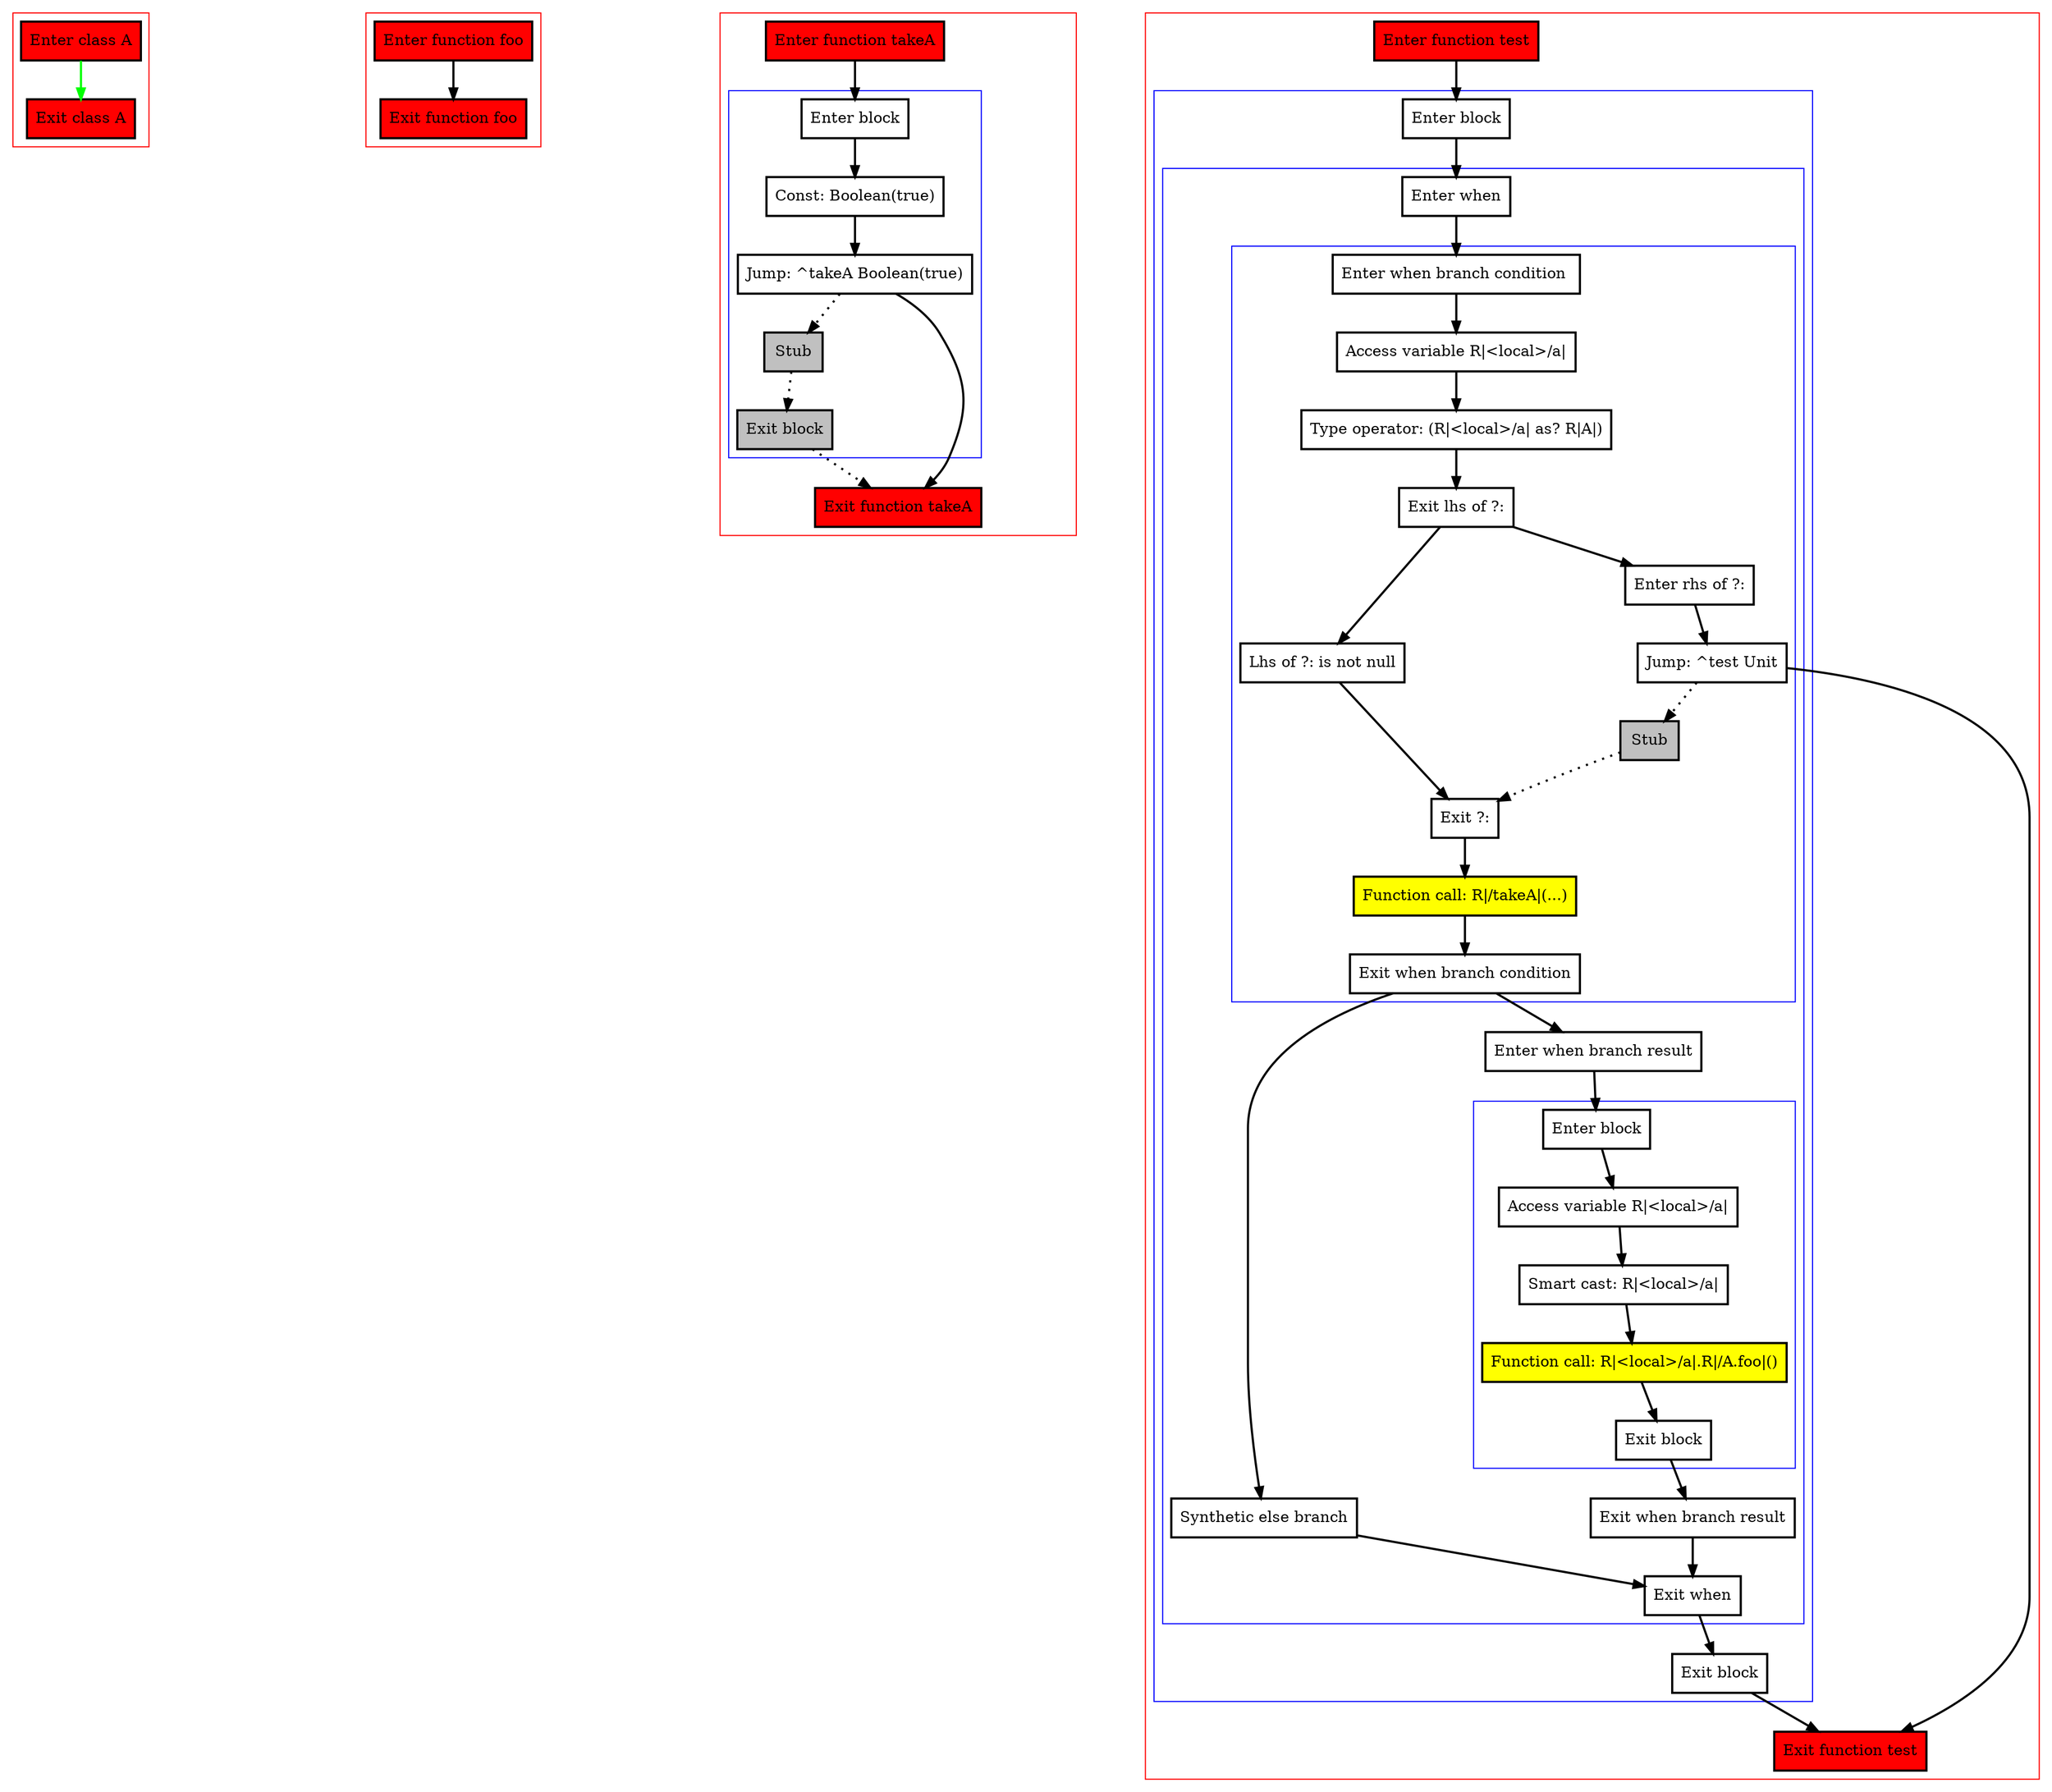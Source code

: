 digraph smartcastFromArgument_kt {
    graph [nodesep=3]
    node [shape=box penwidth=2]
    edge [penwidth=2]

    subgraph cluster_0 {
        color=red
        0 [label="Enter class A" style="filled" fillcolor=red];
        1 [label="Exit class A" style="filled" fillcolor=red];
    }
    0 -> {1} [color=green];

    subgraph cluster_1 {
        color=red
        2 [label="Enter function foo" style="filled" fillcolor=red];
        3 [label="Exit function foo" style="filled" fillcolor=red];
    }
    2 -> {3};

    subgraph cluster_2 {
        color=red
        4 [label="Enter function takeA" style="filled" fillcolor=red];
        subgraph cluster_3 {
            color=blue
            5 [label="Enter block"];
            6 [label="Const: Boolean(true)"];
            7 [label="Jump: ^takeA Boolean(true)"];
            8 [label="Stub" style="filled" fillcolor=gray];
            9 [label="Exit block" style="filled" fillcolor=gray];
        }
        10 [label="Exit function takeA" style="filled" fillcolor=red];
    }
    4 -> {5};
    5 -> {6};
    6 -> {7};
    7 -> {10};
    7 -> {8} [style=dotted];
    8 -> {9} [style=dotted];
    9 -> {10} [style=dotted];

    subgraph cluster_4 {
        color=red
        11 [label="Enter function test" style="filled" fillcolor=red];
        subgraph cluster_5 {
            color=blue
            12 [label="Enter block"];
            subgraph cluster_6 {
                color=blue
                13 [label="Enter when"];
                subgraph cluster_7 {
                    color=blue
                    14 [label="Enter when branch condition "];
                    15 [label="Access variable R|<local>/a|"];
                    16 [label="Type operator: (R|<local>/a| as? R|A|)"];
                    17 [label="Exit lhs of ?:"];
                    18 [label="Enter rhs of ?:"];
                    19 [label="Jump: ^test Unit"];
                    20 [label="Stub" style="filled" fillcolor=gray];
                    21 [label="Lhs of ?: is not null"];
                    22 [label="Exit ?:"];
                    23 [label="Function call: R|/takeA|(...)" style="filled" fillcolor=yellow];
                    24 [label="Exit when branch condition"];
                }
                25 [label="Synthetic else branch"];
                26 [label="Enter when branch result"];
                subgraph cluster_8 {
                    color=blue
                    27 [label="Enter block"];
                    28 [label="Access variable R|<local>/a|"];
                    29 [label="Smart cast: R|<local>/a|"];
                    30 [label="Function call: R|<local>/a|.R|/A.foo|()" style="filled" fillcolor=yellow];
                    31 [label="Exit block"];
                }
                32 [label="Exit when branch result"];
                33 [label="Exit when"];
            }
            34 [label="Exit block"];
        }
        35 [label="Exit function test" style="filled" fillcolor=red];
    }
    11 -> {12};
    12 -> {13};
    13 -> {14};
    14 -> {15};
    15 -> {16};
    16 -> {17};
    17 -> {18 21};
    18 -> {19};
    19 -> {35};
    19 -> {20} [style=dotted];
    20 -> {22} [style=dotted];
    21 -> {22};
    22 -> {23};
    23 -> {24};
    24 -> {25 26};
    25 -> {33};
    26 -> {27};
    27 -> {28};
    28 -> {29};
    29 -> {30};
    30 -> {31};
    31 -> {32};
    32 -> {33};
    33 -> {34};
    34 -> {35};

}
